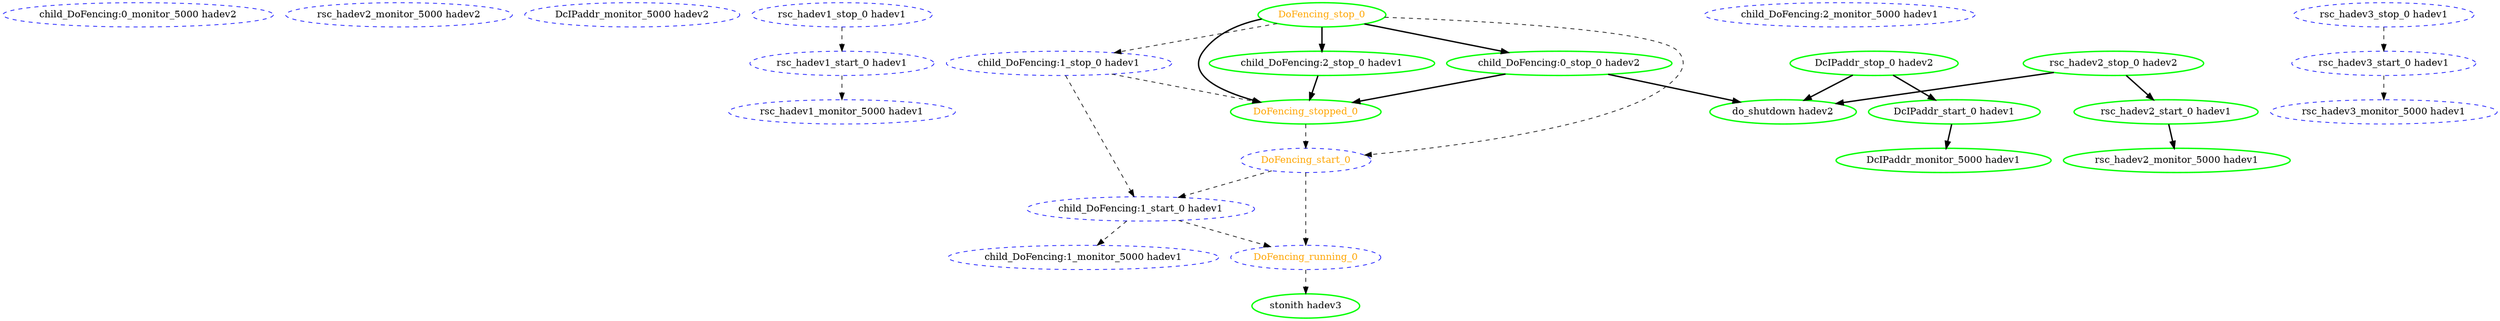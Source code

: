 digraph "g" {
	size = "30,30"
"child_DoFencing:0_monitor_5000 hadev2" [ style="dashed" color="blue" fontcolor="black" ]
"rsc_hadev2_monitor_5000 hadev2" [ style="dashed" color="blue" fontcolor="black" ]
"DcIPaddr_monitor_5000 hadev2" [ style="dashed" color="blue" fontcolor="black" ]
"rsc_hadev1_monitor_5000 hadev1" [ style="dashed" color="blue" fontcolor="black" ]
"child_DoFencing:1_monitor_5000 hadev1" [ style="dashed" color="blue" fontcolor="black" ]
"child_DoFencing:2_monitor_5000 hadev1" [ style="dashed" color="blue" fontcolor="black" ]
"rsc_hadev3_monitor_5000 hadev1" [ style="dashed" color="blue" fontcolor="black" ]
"DcIPaddr_stop_0 hadev2" [ style=bold color="green" fontcolor="black" ]
"DcIPaddr_start_0 hadev1" [ style=bold color="green" fontcolor="black" ]
"DcIPaddr_monitor_5000 hadev1" [ style=bold color="green" fontcolor="black" ]
"rsc_hadev3_stop_0 hadev1" [ style="dashed" color="blue" fontcolor="black" ]
"rsc_hadev3_start_0 hadev1" [ style="dashed" color="blue" fontcolor="black" ]
"rsc_hadev2_stop_0 hadev2" [ style=bold color="green" fontcolor="black" ]
"rsc_hadev2_start_0 hadev1" [ style=bold color="green" fontcolor="black" ]
"rsc_hadev2_monitor_5000 hadev1" [ style=bold color="green" fontcolor="black" ]
"rsc_hadev1_stop_0 hadev1" [ style="dashed" color="blue" fontcolor="black" ]
"rsc_hadev1_start_0 hadev1" [ style="dashed" color="blue" fontcolor="black" ]
"child_DoFencing:0_stop_0 hadev2" [ style=bold color="green" fontcolor="black" ]
"child_DoFencing:1_stop_0 hadev1" [ style="dashed" color="blue" fontcolor="black" ]
"child_DoFencing:1_start_0 hadev1" [ style="dashed" color="blue" fontcolor="black" ]
"child_DoFencing:2_stop_0 hadev1" [ style=bold color="green" fontcolor="black" ]
"DoFencing_start_0" [ style="dashed" color="blue" fontcolor="orange" ]
"DoFencing_running_0" [ style="dashed" color="blue" fontcolor="orange" ]
"DoFencing_stop_0" [ style=bold color="green" fontcolor="orange" ]
"DoFencing_stopped_0" [ style=bold color="green" fontcolor="orange" ]
"stonith hadev3" [ style=bold color="green" fontcolor="black" ]
"do_shutdown hadev2" [ style=bold color="green" fontcolor="black" ]
"rsc_hadev1_start_0 hadev1" -> "rsc_hadev1_monitor_5000 hadev1" [ style = dashed]
"child_DoFencing:1_start_0 hadev1" -> "child_DoFencing:1_monitor_5000 hadev1" [ style = dashed]
"rsc_hadev3_start_0 hadev1" -> "rsc_hadev3_monitor_5000 hadev1" [ style = dashed]
"DcIPaddr_stop_0 hadev2" -> "DcIPaddr_start_0 hadev1" [ style = bold]
"DcIPaddr_start_0 hadev1" -> "DcIPaddr_monitor_5000 hadev1" [ style = bold]
"rsc_hadev3_stop_0 hadev1" -> "rsc_hadev3_start_0 hadev1" [ style = dashed]
"rsc_hadev2_stop_0 hadev2" -> "rsc_hadev2_start_0 hadev1" [ style = bold]
"rsc_hadev2_start_0 hadev1" -> "rsc_hadev2_monitor_5000 hadev1" [ style = bold]
"rsc_hadev1_stop_0 hadev1" -> "rsc_hadev1_start_0 hadev1" [ style = dashed]
"DoFencing_stop_0" -> "child_DoFencing:0_stop_0 hadev2" [ style = bold]
"DoFencing_stop_0" -> "child_DoFencing:1_stop_0 hadev1" [ style = dashed]
"child_DoFencing:1_stop_0 hadev1" -> "child_DoFencing:1_start_0 hadev1" [ style = dashed]
"DoFencing_start_0" -> "child_DoFencing:1_start_0 hadev1" [ style = dashed]
"DoFencing_stop_0" -> "child_DoFencing:2_stop_0 hadev1" [ style = bold]
"DoFencing_stop_0" -> "DoFencing_start_0" [ style = dashed]
"DoFencing_stopped_0" -> "DoFencing_start_0" [ style = dashed]
"DoFencing_start_0" -> "DoFencing_running_0" [ style = dashed]
"child_DoFencing:1_start_0 hadev1" -> "DoFencing_running_0" [ style = dashed]
"child_DoFencing:0_stop_0 hadev2" -> "DoFencing_stopped_0" [ style = bold]
"child_DoFencing:1_stop_0 hadev1" -> "DoFencing_stopped_0" [ style = dashed]
"child_DoFencing:2_stop_0 hadev1" -> "DoFencing_stopped_0" [ style = bold]
"DoFencing_stop_0" -> "DoFencing_stopped_0" [ style = bold]
"DoFencing_running_0" -> "stonith hadev3" [ style = dashed]
"DcIPaddr_stop_0 hadev2" -> "do_shutdown hadev2" [ style = bold]
"rsc_hadev2_stop_0 hadev2" -> "do_shutdown hadev2" [ style = bold]
"child_DoFencing:0_stop_0 hadev2" -> "do_shutdown hadev2" [ style = bold]
}
